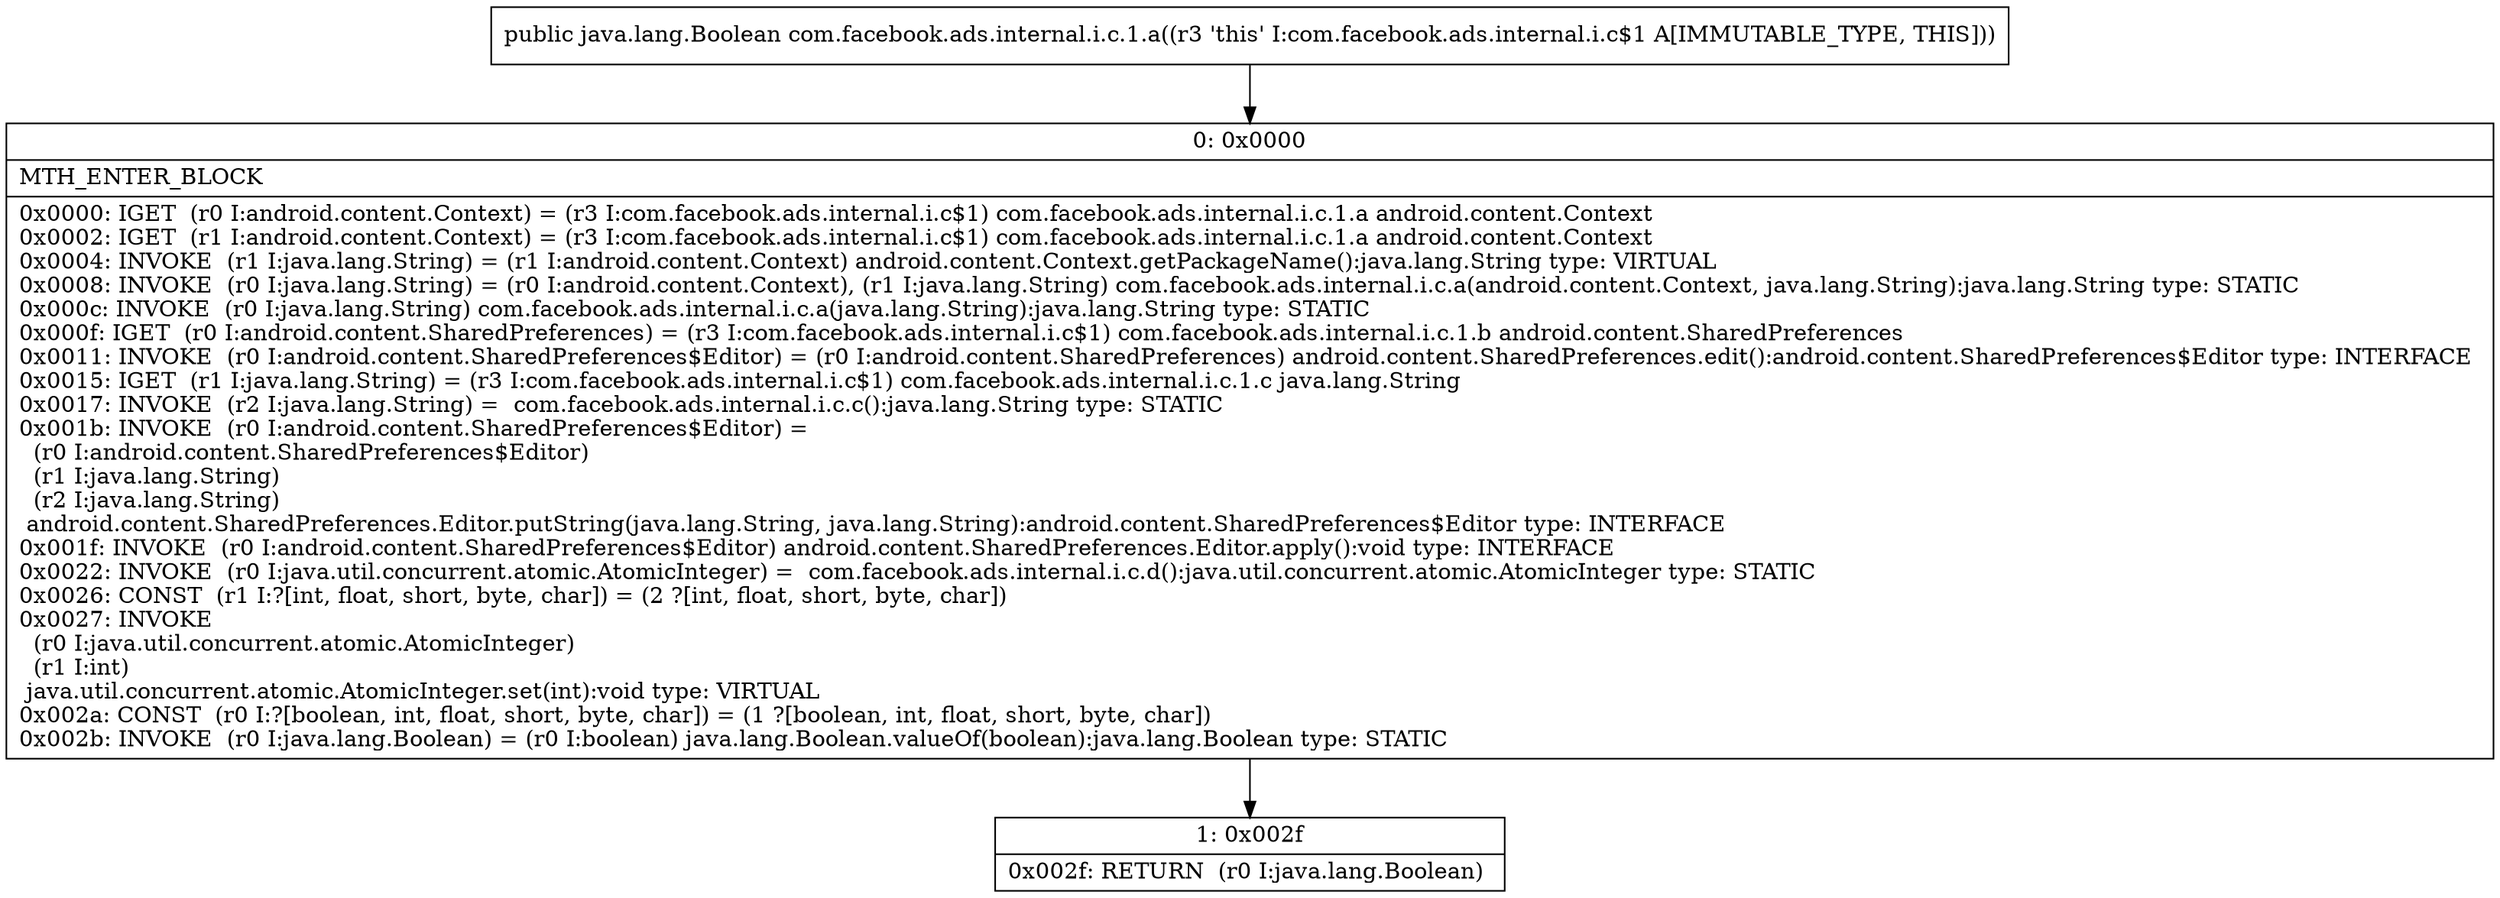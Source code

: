 digraph "CFG forcom.facebook.ads.internal.i.c.1.a()Ljava\/lang\/Boolean;" {
Node_0 [shape=record,label="{0\:\ 0x0000|MTH_ENTER_BLOCK\l|0x0000: IGET  (r0 I:android.content.Context) = (r3 I:com.facebook.ads.internal.i.c$1) com.facebook.ads.internal.i.c.1.a android.content.Context \l0x0002: IGET  (r1 I:android.content.Context) = (r3 I:com.facebook.ads.internal.i.c$1) com.facebook.ads.internal.i.c.1.a android.content.Context \l0x0004: INVOKE  (r1 I:java.lang.String) = (r1 I:android.content.Context) android.content.Context.getPackageName():java.lang.String type: VIRTUAL \l0x0008: INVOKE  (r0 I:java.lang.String) = (r0 I:android.content.Context), (r1 I:java.lang.String) com.facebook.ads.internal.i.c.a(android.content.Context, java.lang.String):java.lang.String type: STATIC \l0x000c: INVOKE  (r0 I:java.lang.String) com.facebook.ads.internal.i.c.a(java.lang.String):java.lang.String type: STATIC \l0x000f: IGET  (r0 I:android.content.SharedPreferences) = (r3 I:com.facebook.ads.internal.i.c$1) com.facebook.ads.internal.i.c.1.b android.content.SharedPreferences \l0x0011: INVOKE  (r0 I:android.content.SharedPreferences$Editor) = (r0 I:android.content.SharedPreferences) android.content.SharedPreferences.edit():android.content.SharedPreferences$Editor type: INTERFACE \l0x0015: IGET  (r1 I:java.lang.String) = (r3 I:com.facebook.ads.internal.i.c$1) com.facebook.ads.internal.i.c.1.c java.lang.String \l0x0017: INVOKE  (r2 I:java.lang.String) =  com.facebook.ads.internal.i.c.c():java.lang.String type: STATIC \l0x001b: INVOKE  (r0 I:android.content.SharedPreferences$Editor) = \l  (r0 I:android.content.SharedPreferences$Editor)\l  (r1 I:java.lang.String)\l  (r2 I:java.lang.String)\l android.content.SharedPreferences.Editor.putString(java.lang.String, java.lang.String):android.content.SharedPreferences$Editor type: INTERFACE \l0x001f: INVOKE  (r0 I:android.content.SharedPreferences$Editor) android.content.SharedPreferences.Editor.apply():void type: INTERFACE \l0x0022: INVOKE  (r0 I:java.util.concurrent.atomic.AtomicInteger) =  com.facebook.ads.internal.i.c.d():java.util.concurrent.atomic.AtomicInteger type: STATIC \l0x0026: CONST  (r1 I:?[int, float, short, byte, char]) = (2 ?[int, float, short, byte, char]) \l0x0027: INVOKE  \l  (r0 I:java.util.concurrent.atomic.AtomicInteger)\l  (r1 I:int)\l java.util.concurrent.atomic.AtomicInteger.set(int):void type: VIRTUAL \l0x002a: CONST  (r0 I:?[boolean, int, float, short, byte, char]) = (1 ?[boolean, int, float, short, byte, char]) \l0x002b: INVOKE  (r0 I:java.lang.Boolean) = (r0 I:boolean) java.lang.Boolean.valueOf(boolean):java.lang.Boolean type: STATIC \l}"];
Node_1 [shape=record,label="{1\:\ 0x002f|0x002f: RETURN  (r0 I:java.lang.Boolean) \l}"];
MethodNode[shape=record,label="{public java.lang.Boolean com.facebook.ads.internal.i.c.1.a((r3 'this' I:com.facebook.ads.internal.i.c$1 A[IMMUTABLE_TYPE, THIS])) }"];
MethodNode -> Node_0;
Node_0 -> Node_1;
}

